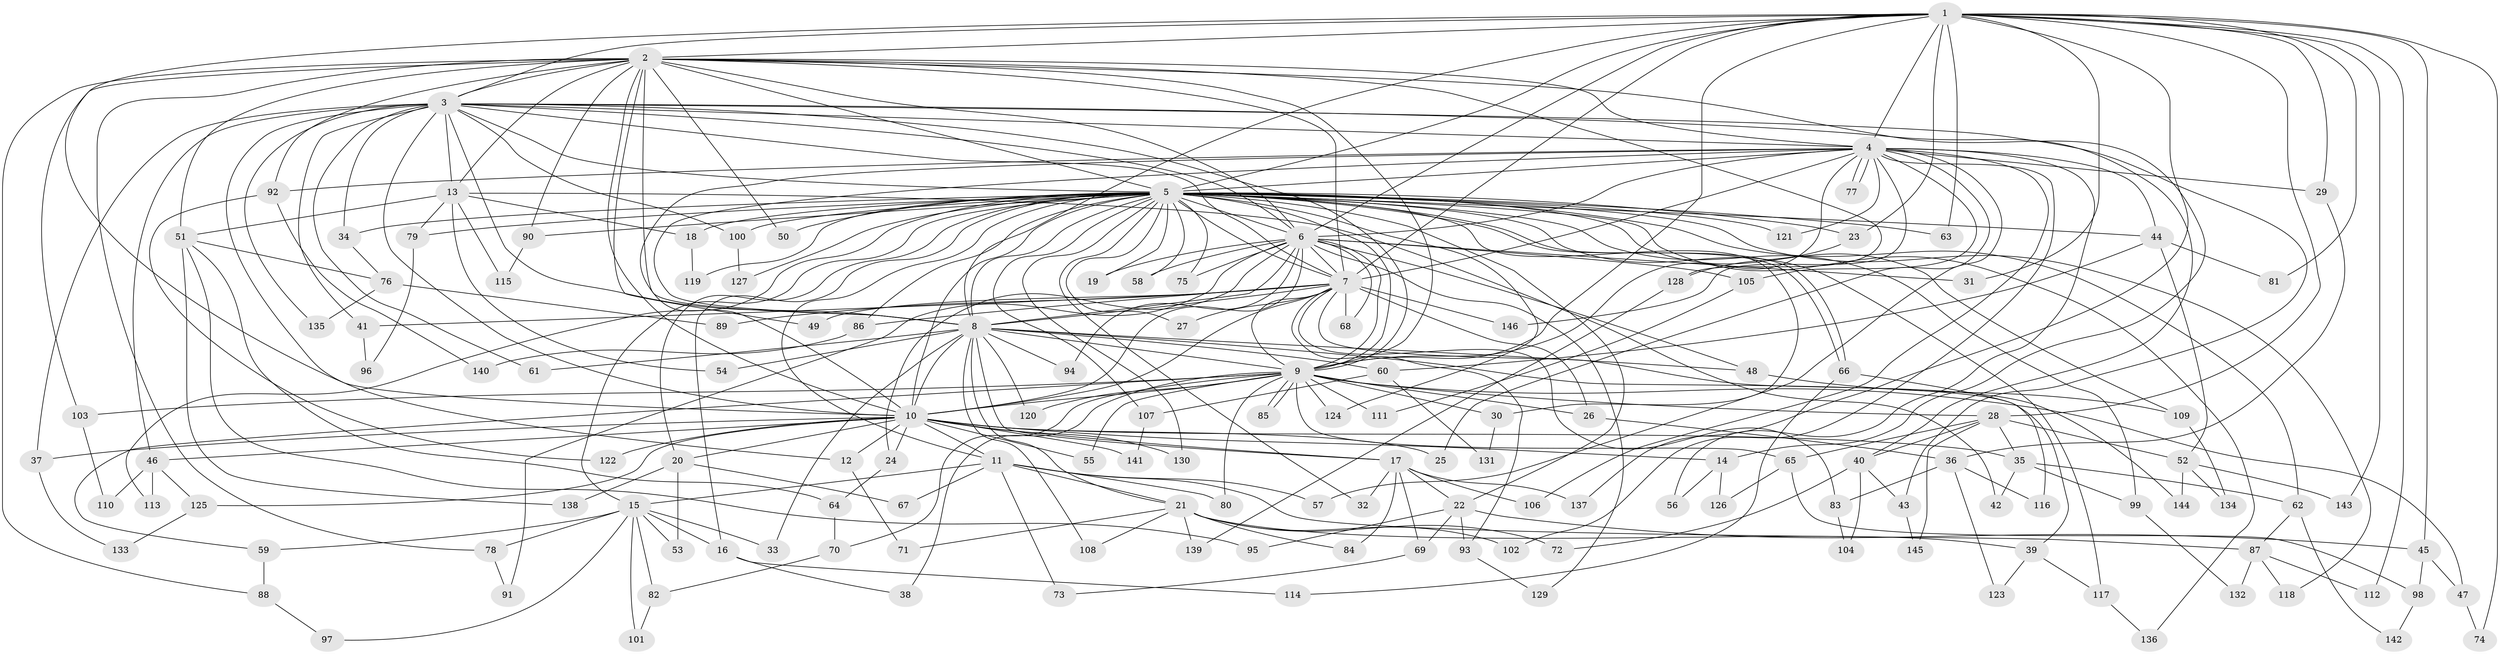 // Generated by graph-tools (version 1.1) at 2025/01/03/09/25 03:01:37]
// undirected, 146 vertices, 317 edges
graph export_dot {
graph [start="1"]
  node [color=gray90,style=filled];
  1;
  2;
  3;
  4;
  5;
  6;
  7;
  8;
  9;
  10;
  11;
  12;
  13;
  14;
  15;
  16;
  17;
  18;
  19;
  20;
  21;
  22;
  23;
  24;
  25;
  26;
  27;
  28;
  29;
  30;
  31;
  32;
  33;
  34;
  35;
  36;
  37;
  38;
  39;
  40;
  41;
  42;
  43;
  44;
  45;
  46;
  47;
  48;
  49;
  50;
  51;
  52;
  53;
  54;
  55;
  56;
  57;
  58;
  59;
  60;
  61;
  62;
  63;
  64;
  65;
  66;
  67;
  68;
  69;
  70;
  71;
  72;
  73;
  74;
  75;
  76;
  77;
  78;
  79;
  80;
  81;
  82;
  83;
  84;
  85;
  86;
  87;
  88;
  89;
  90;
  91;
  92;
  93;
  94;
  95;
  96;
  97;
  98;
  99;
  100;
  101;
  102;
  103;
  104;
  105;
  106;
  107;
  108;
  109;
  110;
  111;
  112;
  113;
  114;
  115;
  116;
  117;
  118;
  119;
  120;
  121;
  122;
  123;
  124;
  125;
  126;
  127;
  128;
  129;
  130;
  131;
  132;
  133;
  134;
  135;
  136;
  137;
  138;
  139;
  140;
  141;
  142;
  143;
  144;
  145;
  146;
  1 -- 2;
  1 -- 3;
  1 -- 4;
  1 -- 5;
  1 -- 6;
  1 -- 7;
  1 -- 8;
  1 -- 9;
  1 -- 10;
  1 -- 23;
  1 -- 28;
  1 -- 29;
  1 -- 31;
  1 -- 45;
  1 -- 63;
  1 -- 74;
  1 -- 81;
  1 -- 112;
  1 -- 137;
  1 -- 143;
  2 -- 3;
  2 -- 4;
  2 -- 5;
  2 -- 6;
  2 -- 7;
  2 -- 8;
  2 -- 9;
  2 -- 10;
  2 -- 13;
  2 -- 14;
  2 -- 49;
  2 -- 50;
  2 -- 51;
  2 -- 78;
  2 -- 88;
  2 -- 90;
  2 -- 92;
  2 -- 103;
  2 -- 128;
  3 -- 4;
  3 -- 5;
  3 -- 6;
  3 -- 7;
  3 -- 8;
  3 -- 9;
  3 -- 10;
  3 -- 12;
  3 -- 13;
  3 -- 34;
  3 -- 37;
  3 -- 40;
  3 -- 41;
  3 -- 43;
  3 -- 46;
  3 -- 61;
  3 -- 100;
  3 -- 135;
  4 -- 5;
  4 -- 6;
  4 -- 7;
  4 -- 8;
  4 -- 9;
  4 -- 10;
  4 -- 25;
  4 -- 29;
  4 -- 44;
  4 -- 56;
  4 -- 57;
  4 -- 77;
  4 -- 77;
  4 -- 92;
  4 -- 102;
  4 -- 105;
  4 -- 106;
  4 -- 121;
  4 -- 146;
  5 -- 6;
  5 -- 7;
  5 -- 8;
  5 -- 9;
  5 -- 10;
  5 -- 11;
  5 -- 15;
  5 -- 16;
  5 -- 18;
  5 -- 19;
  5 -- 20;
  5 -- 22;
  5 -- 23;
  5 -- 27;
  5 -- 30;
  5 -- 32;
  5 -- 34;
  5 -- 44;
  5 -- 50;
  5 -- 58;
  5 -- 62;
  5 -- 63;
  5 -- 66;
  5 -- 66;
  5 -- 75;
  5 -- 79;
  5 -- 86;
  5 -- 90;
  5 -- 99;
  5 -- 100;
  5 -- 107;
  5 -- 109;
  5 -- 113;
  5 -- 117;
  5 -- 118;
  5 -- 119;
  5 -- 121;
  5 -- 124;
  5 -- 127;
  5 -- 130;
  5 -- 136;
  6 -- 7;
  6 -- 8;
  6 -- 9;
  6 -- 10;
  6 -- 19;
  6 -- 24;
  6 -- 31;
  6 -- 48;
  6 -- 58;
  6 -- 68;
  6 -- 75;
  6 -- 91;
  6 -- 94;
  6 -- 105;
  6 -- 129;
  7 -- 8;
  7 -- 9;
  7 -- 10;
  7 -- 26;
  7 -- 27;
  7 -- 41;
  7 -- 49;
  7 -- 68;
  7 -- 83;
  7 -- 86;
  7 -- 89;
  7 -- 93;
  7 -- 144;
  7 -- 146;
  8 -- 9;
  8 -- 10;
  8 -- 17;
  8 -- 21;
  8 -- 33;
  8 -- 39;
  8 -- 48;
  8 -- 54;
  8 -- 60;
  8 -- 61;
  8 -- 94;
  8 -- 108;
  8 -- 120;
  9 -- 10;
  9 -- 26;
  9 -- 28;
  9 -- 30;
  9 -- 38;
  9 -- 47;
  9 -- 55;
  9 -- 59;
  9 -- 65;
  9 -- 70;
  9 -- 80;
  9 -- 85;
  9 -- 85;
  9 -- 103;
  9 -- 111;
  9 -- 120;
  9 -- 124;
  10 -- 11;
  10 -- 12;
  10 -- 14;
  10 -- 17;
  10 -- 20;
  10 -- 24;
  10 -- 25;
  10 -- 35;
  10 -- 37;
  10 -- 46;
  10 -- 55;
  10 -- 122;
  10 -- 125;
  10 -- 130;
  10 -- 141;
  11 -- 15;
  11 -- 21;
  11 -- 57;
  11 -- 67;
  11 -- 73;
  11 -- 80;
  11 -- 87;
  12 -- 71;
  13 -- 18;
  13 -- 42;
  13 -- 51;
  13 -- 54;
  13 -- 79;
  13 -- 115;
  14 -- 56;
  14 -- 126;
  15 -- 16;
  15 -- 33;
  15 -- 53;
  15 -- 59;
  15 -- 78;
  15 -- 82;
  15 -- 97;
  15 -- 101;
  16 -- 38;
  16 -- 114;
  17 -- 22;
  17 -- 32;
  17 -- 69;
  17 -- 84;
  17 -- 106;
  17 -- 137;
  18 -- 119;
  20 -- 53;
  20 -- 67;
  20 -- 138;
  21 -- 39;
  21 -- 71;
  21 -- 72;
  21 -- 84;
  21 -- 102;
  21 -- 108;
  21 -- 139;
  22 -- 45;
  22 -- 69;
  22 -- 93;
  22 -- 95;
  23 -- 128;
  24 -- 64;
  26 -- 36;
  28 -- 35;
  28 -- 40;
  28 -- 52;
  28 -- 65;
  28 -- 145;
  29 -- 36;
  30 -- 131;
  34 -- 76;
  35 -- 42;
  35 -- 62;
  35 -- 99;
  36 -- 83;
  36 -- 116;
  36 -- 123;
  37 -- 133;
  39 -- 117;
  39 -- 123;
  40 -- 43;
  40 -- 72;
  40 -- 104;
  41 -- 96;
  43 -- 145;
  44 -- 52;
  44 -- 60;
  44 -- 81;
  45 -- 47;
  45 -- 98;
  46 -- 110;
  46 -- 113;
  46 -- 125;
  47 -- 74;
  48 -- 109;
  51 -- 64;
  51 -- 76;
  51 -- 95;
  51 -- 138;
  52 -- 134;
  52 -- 143;
  52 -- 144;
  59 -- 88;
  60 -- 107;
  60 -- 131;
  62 -- 87;
  62 -- 142;
  64 -- 70;
  65 -- 98;
  65 -- 126;
  66 -- 114;
  66 -- 116;
  69 -- 73;
  70 -- 82;
  76 -- 89;
  76 -- 135;
  78 -- 91;
  79 -- 96;
  82 -- 101;
  83 -- 104;
  86 -- 140;
  87 -- 112;
  87 -- 118;
  87 -- 132;
  88 -- 97;
  90 -- 115;
  92 -- 122;
  92 -- 140;
  93 -- 129;
  98 -- 142;
  99 -- 132;
  100 -- 127;
  103 -- 110;
  105 -- 111;
  107 -- 141;
  109 -- 134;
  117 -- 136;
  125 -- 133;
  128 -- 139;
}

